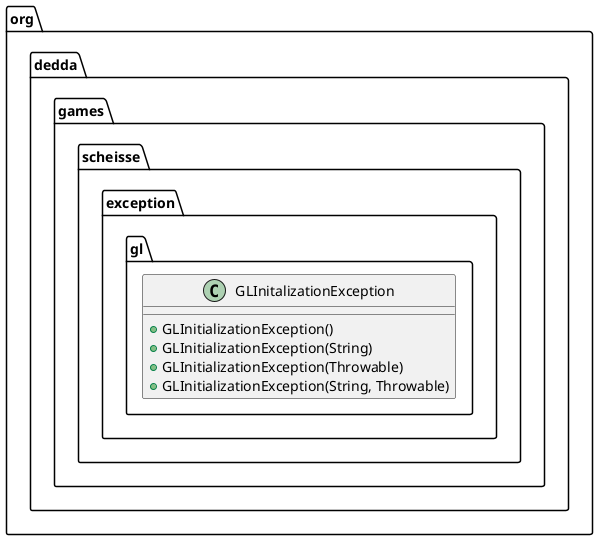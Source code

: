 @startuml
class org.dedda.games.scheisse.exception.gl.GLInitalizationException{
    + GLInitializationException()
    + GLInitializationException(String)
    + GLInitializationException(Throwable)
    + GLInitializationException(String, Throwable)
}
@enduml